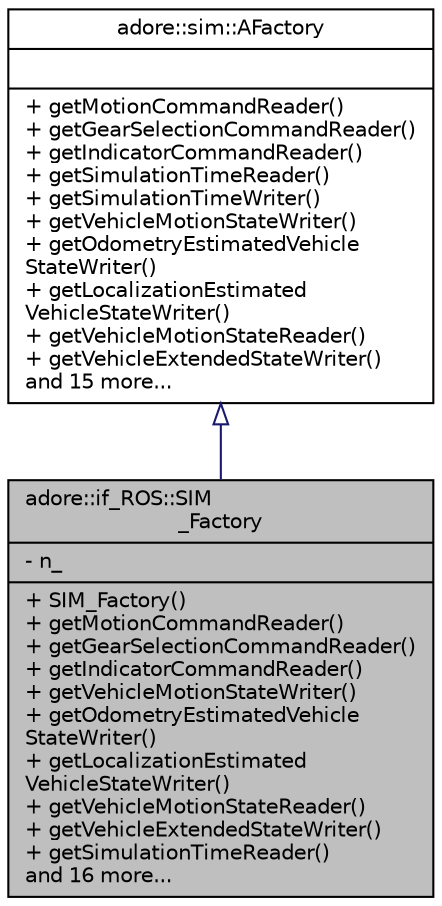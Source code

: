 digraph "adore::if_ROS::SIM_Factory"
{
 // LATEX_PDF_SIZE
  edge [fontname="Helvetica",fontsize="10",labelfontname="Helvetica",labelfontsize="10"];
  node [fontname="Helvetica",fontsize="10",shape=record];
  Node1 [label="{adore::if_ROS::SIM\l_Factory\n|- n_\l|+ SIM_Factory()\l+ getMotionCommandReader()\l+ getGearSelectionCommandReader()\l+ getIndicatorCommandReader()\l+ getVehicleMotionStateWriter()\l+ getOdometryEstimatedVehicle\lStateWriter()\l+ getLocalizationEstimated\lVehicleStateWriter()\l+ getVehicleMotionStateReader()\l+ getVehicleExtendedStateWriter()\l+ getSimulationTimeReader()\land 16 more...\l}",height=0.2,width=0.4,color="black", fillcolor="grey75", style="filled", fontcolor="black",tooltip=" "];
  Node2 -> Node1 [dir="back",color="midnightblue",fontsize="10",style="solid",arrowtail="onormal",fontname="Helvetica"];
  Node2 [label="{adore::sim::AFactory\n||+ getMotionCommandReader()\l+ getGearSelectionCommandReader()\l+ getIndicatorCommandReader()\l+ getSimulationTimeReader()\l+ getSimulationTimeWriter()\l+ getVehicleMotionStateWriter()\l+ getOdometryEstimatedVehicle\lStateWriter()\l+ getLocalizationEstimated\lVehicleStateWriter()\l+ getVehicleMotionStateReader()\l+ getVehicleExtendedStateWriter()\land 15 more...\l}",height=0.2,width=0.4,color="black", fillcolor="white", style="filled",URL="$classadore_1_1sim_1_1AFactory.html",tooltip="abstract factory for adore::sim communication"];
}
